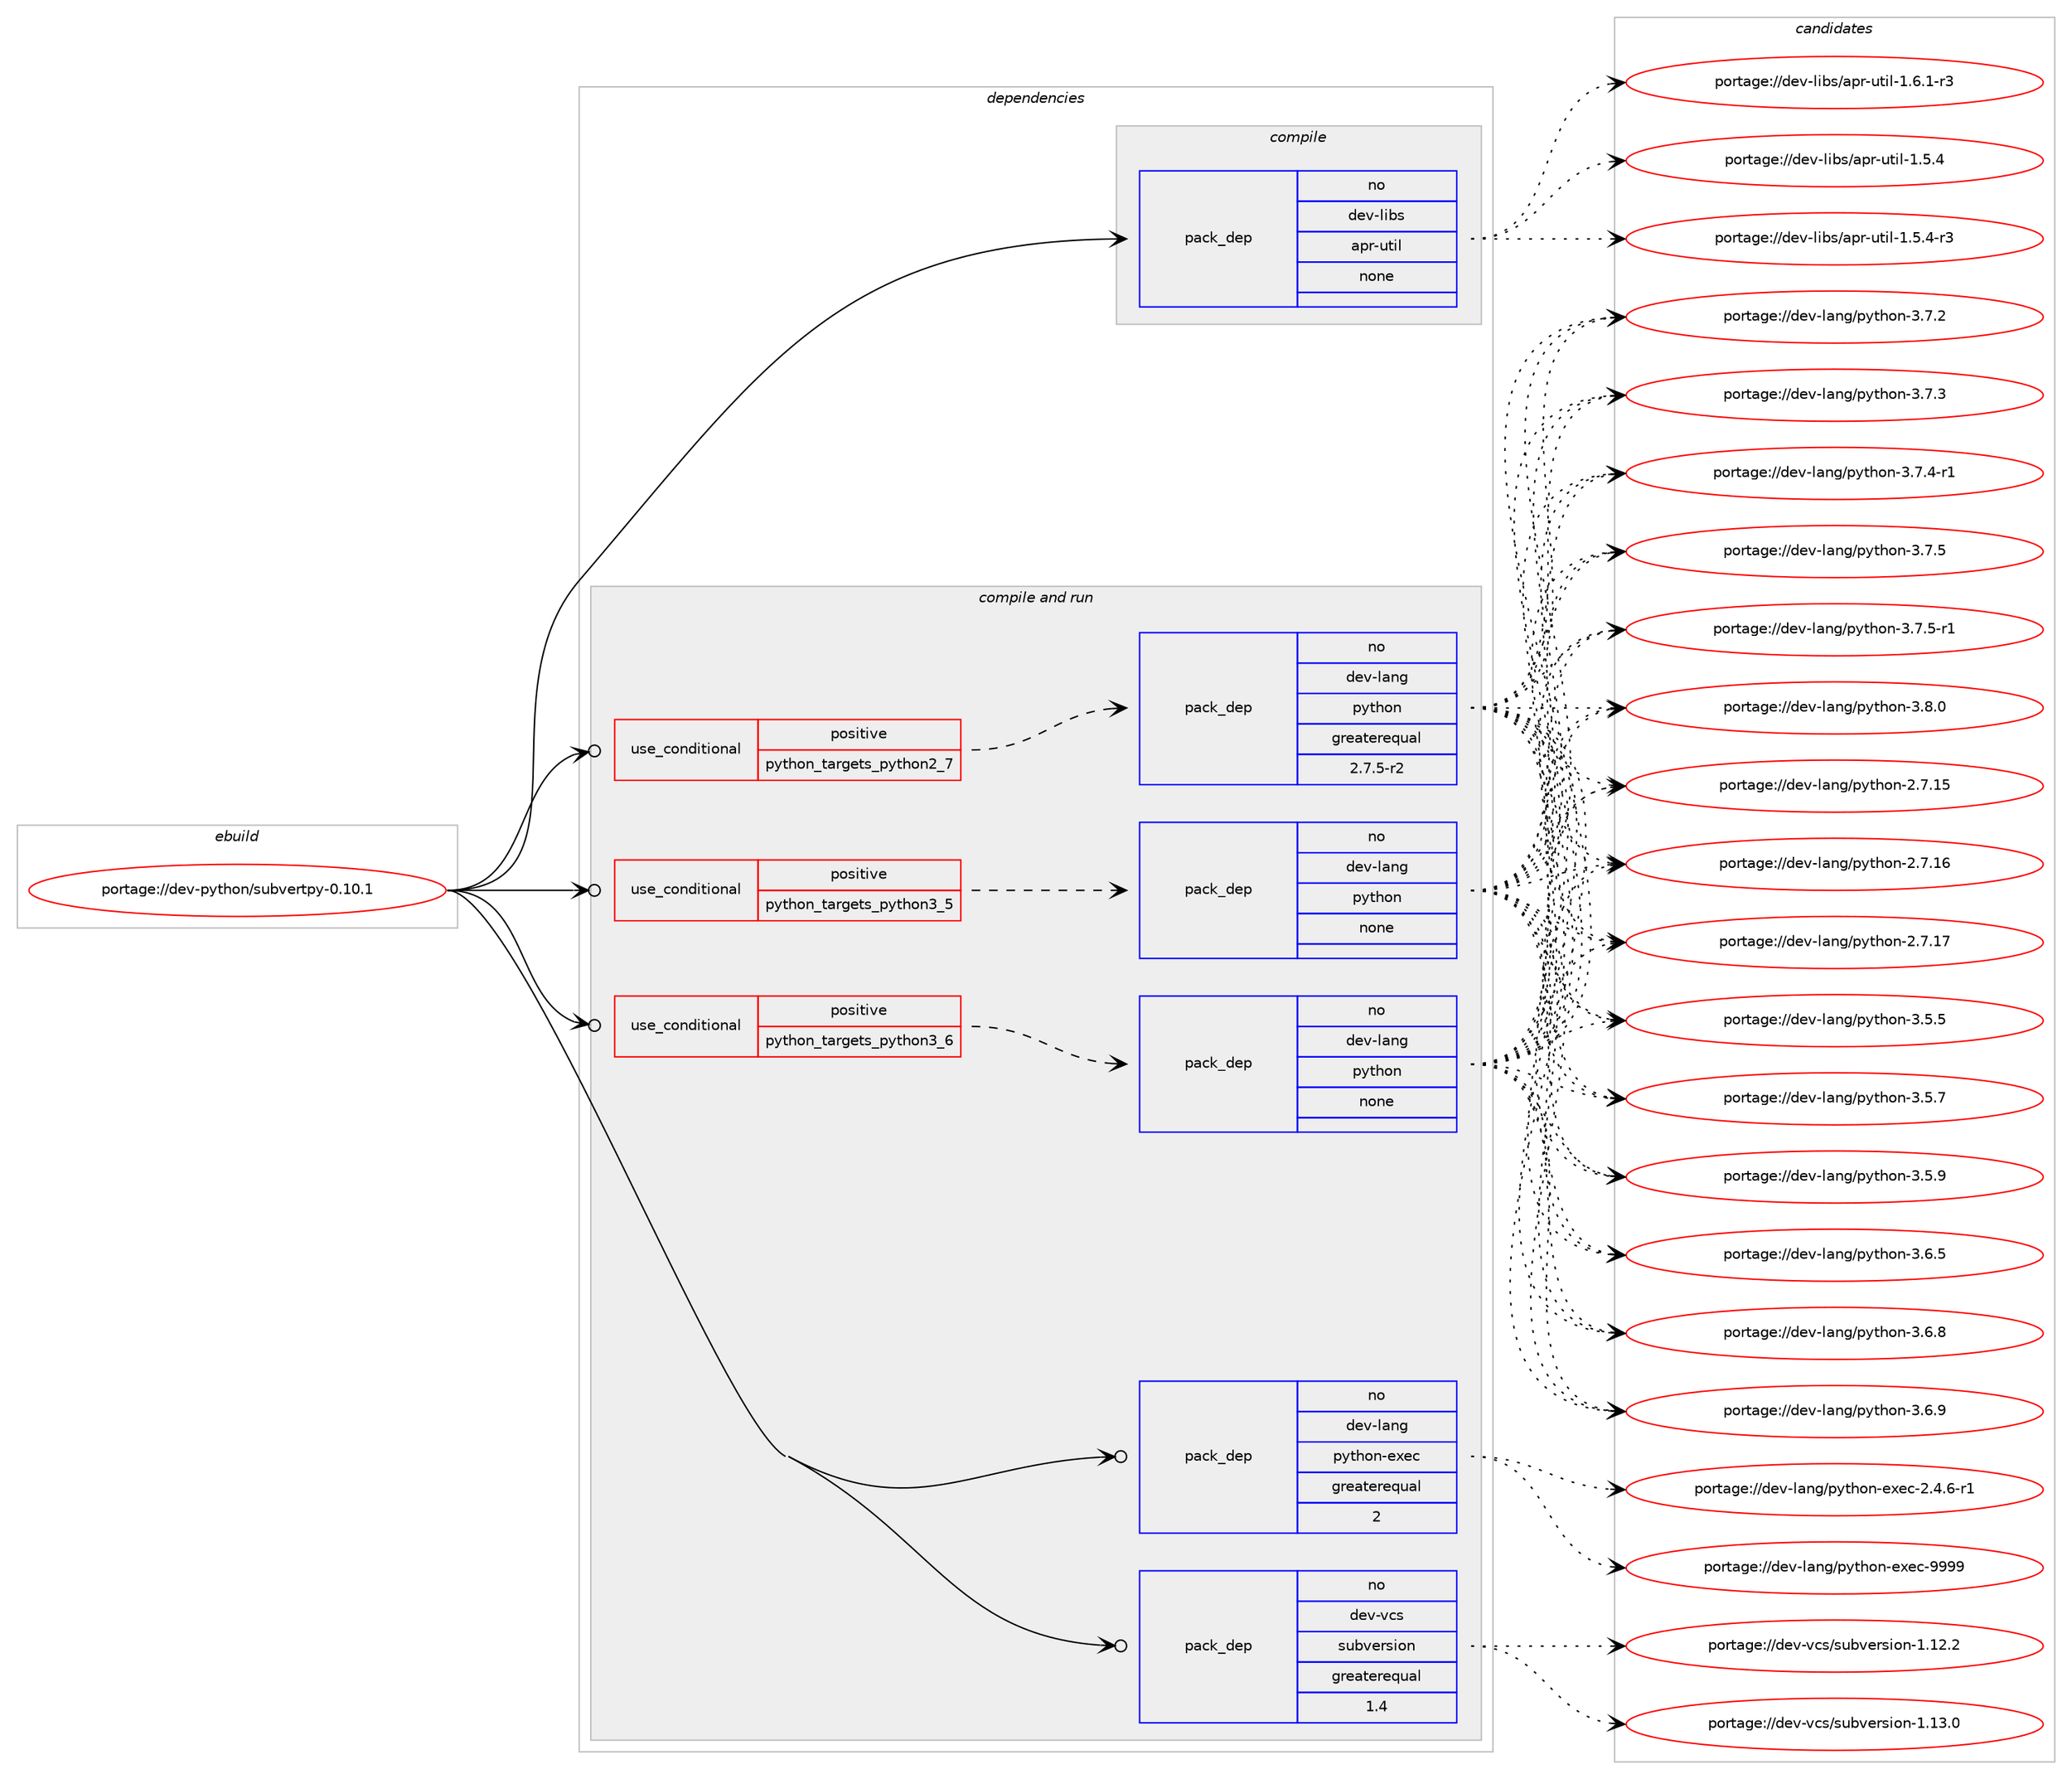digraph prolog {

# *************
# Graph options
# *************

newrank=true;
concentrate=true;
compound=true;
graph [rankdir=LR,fontname=Helvetica,fontsize=10,ranksep=1.5];#, ranksep=2.5, nodesep=0.2];
edge  [arrowhead=vee];
node  [fontname=Helvetica,fontsize=10];

# **********
# The ebuild
# **********

subgraph cluster_leftcol {
color=gray;
rank=same;
label=<<i>ebuild</i>>;
id [label="portage://dev-python/subvertpy-0.10.1", color=red, width=4, href="../dev-python/subvertpy-0.10.1.svg"];
}

# ****************
# The dependencies
# ****************

subgraph cluster_midcol {
color=gray;
label=<<i>dependencies</i>>;
subgraph cluster_compile {
fillcolor="#eeeeee";
style=filled;
label=<<i>compile</i>>;
subgraph pack131774 {
dependency174544 [label=<<TABLE BORDER="0" CELLBORDER="1" CELLSPACING="0" CELLPADDING="4" WIDTH="220"><TR><TD ROWSPAN="6" CELLPADDING="30">pack_dep</TD></TR><TR><TD WIDTH="110">no</TD></TR><TR><TD>dev-libs</TD></TR><TR><TD>apr-util</TD></TR><TR><TD>none</TD></TR><TR><TD></TD></TR></TABLE>>, shape=none, color=blue];
}
id:e -> dependency174544:w [weight=20,style="solid",arrowhead="vee"];
}
subgraph cluster_compileandrun {
fillcolor="#eeeeee";
style=filled;
label=<<i>compile and run</i>>;
subgraph cond39367 {
dependency174545 [label=<<TABLE BORDER="0" CELLBORDER="1" CELLSPACING="0" CELLPADDING="4"><TR><TD ROWSPAN="3" CELLPADDING="10">use_conditional</TD></TR><TR><TD>positive</TD></TR><TR><TD>python_targets_python2_7</TD></TR></TABLE>>, shape=none, color=red];
subgraph pack131775 {
dependency174546 [label=<<TABLE BORDER="0" CELLBORDER="1" CELLSPACING="0" CELLPADDING="4" WIDTH="220"><TR><TD ROWSPAN="6" CELLPADDING="30">pack_dep</TD></TR><TR><TD WIDTH="110">no</TD></TR><TR><TD>dev-lang</TD></TR><TR><TD>python</TD></TR><TR><TD>greaterequal</TD></TR><TR><TD>2.7.5-r2</TD></TR></TABLE>>, shape=none, color=blue];
}
dependency174545:e -> dependency174546:w [weight=20,style="dashed",arrowhead="vee"];
}
id:e -> dependency174545:w [weight=20,style="solid",arrowhead="odotvee"];
subgraph cond39368 {
dependency174547 [label=<<TABLE BORDER="0" CELLBORDER="1" CELLSPACING="0" CELLPADDING="4"><TR><TD ROWSPAN="3" CELLPADDING="10">use_conditional</TD></TR><TR><TD>positive</TD></TR><TR><TD>python_targets_python3_5</TD></TR></TABLE>>, shape=none, color=red];
subgraph pack131776 {
dependency174548 [label=<<TABLE BORDER="0" CELLBORDER="1" CELLSPACING="0" CELLPADDING="4" WIDTH="220"><TR><TD ROWSPAN="6" CELLPADDING="30">pack_dep</TD></TR><TR><TD WIDTH="110">no</TD></TR><TR><TD>dev-lang</TD></TR><TR><TD>python</TD></TR><TR><TD>none</TD></TR><TR><TD></TD></TR></TABLE>>, shape=none, color=blue];
}
dependency174547:e -> dependency174548:w [weight=20,style="dashed",arrowhead="vee"];
}
id:e -> dependency174547:w [weight=20,style="solid",arrowhead="odotvee"];
subgraph cond39369 {
dependency174549 [label=<<TABLE BORDER="0" CELLBORDER="1" CELLSPACING="0" CELLPADDING="4"><TR><TD ROWSPAN="3" CELLPADDING="10">use_conditional</TD></TR><TR><TD>positive</TD></TR><TR><TD>python_targets_python3_6</TD></TR></TABLE>>, shape=none, color=red];
subgraph pack131777 {
dependency174550 [label=<<TABLE BORDER="0" CELLBORDER="1" CELLSPACING="0" CELLPADDING="4" WIDTH="220"><TR><TD ROWSPAN="6" CELLPADDING="30">pack_dep</TD></TR><TR><TD WIDTH="110">no</TD></TR><TR><TD>dev-lang</TD></TR><TR><TD>python</TD></TR><TR><TD>none</TD></TR><TR><TD></TD></TR></TABLE>>, shape=none, color=blue];
}
dependency174549:e -> dependency174550:w [weight=20,style="dashed",arrowhead="vee"];
}
id:e -> dependency174549:w [weight=20,style="solid",arrowhead="odotvee"];
subgraph pack131778 {
dependency174551 [label=<<TABLE BORDER="0" CELLBORDER="1" CELLSPACING="0" CELLPADDING="4" WIDTH="220"><TR><TD ROWSPAN="6" CELLPADDING="30">pack_dep</TD></TR><TR><TD WIDTH="110">no</TD></TR><TR><TD>dev-lang</TD></TR><TR><TD>python-exec</TD></TR><TR><TD>greaterequal</TD></TR><TR><TD>2</TD></TR></TABLE>>, shape=none, color=blue];
}
id:e -> dependency174551:w [weight=20,style="solid",arrowhead="odotvee"];
subgraph pack131779 {
dependency174552 [label=<<TABLE BORDER="0" CELLBORDER="1" CELLSPACING="0" CELLPADDING="4" WIDTH="220"><TR><TD ROWSPAN="6" CELLPADDING="30">pack_dep</TD></TR><TR><TD WIDTH="110">no</TD></TR><TR><TD>dev-vcs</TD></TR><TR><TD>subversion</TD></TR><TR><TD>greaterequal</TD></TR><TR><TD>1.4</TD></TR></TABLE>>, shape=none, color=blue];
}
id:e -> dependency174552:w [weight=20,style="solid",arrowhead="odotvee"];
}
subgraph cluster_run {
fillcolor="#eeeeee";
style=filled;
label=<<i>run</i>>;
}
}

# **************
# The candidates
# **************

subgraph cluster_choices {
rank=same;
color=gray;
label=<<i>candidates</i>>;

subgraph choice131774 {
color=black;
nodesep=1;
choiceportage1001011184510810598115479711211445117116105108454946534652 [label="portage://dev-libs/apr-util-1.5.4", color=red, width=4,href="../dev-libs/apr-util-1.5.4.svg"];
choiceportage10010111845108105981154797112114451171161051084549465346524511451 [label="portage://dev-libs/apr-util-1.5.4-r3", color=red, width=4,href="../dev-libs/apr-util-1.5.4-r3.svg"];
choiceportage10010111845108105981154797112114451171161051084549465446494511451 [label="portage://dev-libs/apr-util-1.6.1-r3", color=red, width=4,href="../dev-libs/apr-util-1.6.1-r3.svg"];
dependency174544:e -> choiceportage1001011184510810598115479711211445117116105108454946534652:w [style=dotted,weight="100"];
dependency174544:e -> choiceportage10010111845108105981154797112114451171161051084549465346524511451:w [style=dotted,weight="100"];
dependency174544:e -> choiceportage10010111845108105981154797112114451171161051084549465446494511451:w [style=dotted,weight="100"];
}
subgraph choice131775 {
color=black;
nodesep=1;
choiceportage10010111845108971101034711212111610411111045504655464953 [label="portage://dev-lang/python-2.7.15", color=red, width=4,href="../dev-lang/python-2.7.15.svg"];
choiceportage10010111845108971101034711212111610411111045504655464954 [label="portage://dev-lang/python-2.7.16", color=red, width=4,href="../dev-lang/python-2.7.16.svg"];
choiceportage10010111845108971101034711212111610411111045504655464955 [label="portage://dev-lang/python-2.7.17", color=red, width=4,href="../dev-lang/python-2.7.17.svg"];
choiceportage100101118451089711010347112121116104111110455146534653 [label="portage://dev-lang/python-3.5.5", color=red, width=4,href="../dev-lang/python-3.5.5.svg"];
choiceportage100101118451089711010347112121116104111110455146534655 [label="portage://dev-lang/python-3.5.7", color=red, width=4,href="../dev-lang/python-3.5.7.svg"];
choiceportage100101118451089711010347112121116104111110455146534657 [label="portage://dev-lang/python-3.5.9", color=red, width=4,href="../dev-lang/python-3.5.9.svg"];
choiceportage100101118451089711010347112121116104111110455146544653 [label="portage://dev-lang/python-3.6.5", color=red, width=4,href="../dev-lang/python-3.6.5.svg"];
choiceportage100101118451089711010347112121116104111110455146544656 [label="portage://dev-lang/python-3.6.8", color=red, width=4,href="../dev-lang/python-3.6.8.svg"];
choiceportage100101118451089711010347112121116104111110455146544657 [label="portage://dev-lang/python-3.6.9", color=red, width=4,href="../dev-lang/python-3.6.9.svg"];
choiceportage100101118451089711010347112121116104111110455146554650 [label="portage://dev-lang/python-3.7.2", color=red, width=4,href="../dev-lang/python-3.7.2.svg"];
choiceportage100101118451089711010347112121116104111110455146554651 [label="portage://dev-lang/python-3.7.3", color=red, width=4,href="../dev-lang/python-3.7.3.svg"];
choiceportage1001011184510897110103471121211161041111104551465546524511449 [label="portage://dev-lang/python-3.7.4-r1", color=red, width=4,href="../dev-lang/python-3.7.4-r1.svg"];
choiceportage100101118451089711010347112121116104111110455146554653 [label="portage://dev-lang/python-3.7.5", color=red, width=4,href="../dev-lang/python-3.7.5.svg"];
choiceportage1001011184510897110103471121211161041111104551465546534511449 [label="portage://dev-lang/python-3.7.5-r1", color=red, width=4,href="../dev-lang/python-3.7.5-r1.svg"];
choiceportage100101118451089711010347112121116104111110455146564648 [label="portage://dev-lang/python-3.8.0", color=red, width=4,href="../dev-lang/python-3.8.0.svg"];
dependency174546:e -> choiceportage10010111845108971101034711212111610411111045504655464953:w [style=dotted,weight="100"];
dependency174546:e -> choiceportage10010111845108971101034711212111610411111045504655464954:w [style=dotted,weight="100"];
dependency174546:e -> choiceportage10010111845108971101034711212111610411111045504655464955:w [style=dotted,weight="100"];
dependency174546:e -> choiceportage100101118451089711010347112121116104111110455146534653:w [style=dotted,weight="100"];
dependency174546:e -> choiceportage100101118451089711010347112121116104111110455146534655:w [style=dotted,weight="100"];
dependency174546:e -> choiceportage100101118451089711010347112121116104111110455146534657:w [style=dotted,weight="100"];
dependency174546:e -> choiceportage100101118451089711010347112121116104111110455146544653:w [style=dotted,weight="100"];
dependency174546:e -> choiceportage100101118451089711010347112121116104111110455146544656:w [style=dotted,weight="100"];
dependency174546:e -> choiceportage100101118451089711010347112121116104111110455146544657:w [style=dotted,weight="100"];
dependency174546:e -> choiceportage100101118451089711010347112121116104111110455146554650:w [style=dotted,weight="100"];
dependency174546:e -> choiceportage100101118451089711010347112121116104111110455146554651:w [style=dotted,weight="100"];
dependency174546:e -> choiceportage1001011184510897110103471121211161041111104551465546524511449:w [style=dotted,weight="100"];
dependency174546:e -> choiceportage100101118451089711010347112121116104111110455146554653:w [style=dotted,weight="100"];
dependency174546:e -> choiceportage1001011184510897110103471121211161041111104551465546534511449:w [style=dotted,weight="100"];
dependency174546:e -> choiceportage100101118451089711010347112121116104111110455146564648:w [style=dotted,weight="100"];
}
subgraph choice131776 {
color=black;
nodesep=1;
choiceportage10010111845108971101034711212111610411111045504655464953 [label="portage://dev-lang/python-2.7.15", color=red, width=4,href="../dev-lang/python-2.7.15.svg"];
choiceportage10010111845108971101034711212111610411111045504655464954 [label="portage://dev-lang/python-2.7.16", color=red, width=4,href="../dev-lang/python-2.7.16.svg"];
choiceportage10010111845108971101034711212111610411111045504655464955 [label="portage://dev-lang/python-2.7.17", color=red, width=4,href="../dev-lang/python-2.7.17.svg"];
choiceportage100101118451089711010347112121116104111110455146534653 [label="portage://dev-lang/python-3.5.5", color=red, width=4,href="../dev-lang/python-3.5.5.svg"];
choiceportage100101118451089711010347112121116104111110455146534655 [label="portage://dev-lang/python-3.5.7", color=red, width=4,href="../dev-lang/python-3.5.7.svg"];
choiceportage100101118451089711010347112121116104111110455146534657 [label="portage://dev-lang/python-3.5.9", color=red, width=4,href="../dev-lang/python-3.5.9.svg"];
choiceportage100101118451089711010347112121116104111110455146544653 [label="portage://dev-lang/python-3.6.5", color=red, width=4,href="../dev-lang/python-3.6.5.svg"];
choiceportage100101118451089711010347112121116104111110455146544656 [label="portage://dev-lang/python-3.6.8", color=red, width=4,href="../dev-lang/python-3.6.8.svg"];
choiceportage100101118451089711010347112121116104111110455146544657 [label="portage://dev-lang/python-3.6.9", color=red, width=4,href="../dev-lang/python-3.6.9.svg"];
choiceportage100101118451089711010347112121116104111110455146554650 [label="portage://dev-lang/python-3.7.2", color=red, width=4,href="../dev-lang/python-3.7.2.svg"];
choiceportage100101118451089711010347112121116104111110455146554651 [label="portage://dev-lang/python-3.7.3", color=red, width=4,href="../dev-lang/python-3.7.3.svg"];
choiceportage1001011184510897110103471121211161041111104551465546524511449 [label="portage://dev-lang/python-3.7.4-r1", color=red, width=4,href="../dev-lang/python-3.7.4-r1.svg"];
choiceportage100101118451089711010347112121116104111110455146554653 [label="portage://dev-lang/python-3.7.5", color=red, width=4,href="../dev-lang/python-3.7.5.svg"];
choiceportage1001011184510897110103471121211161041111104551465546534511449 [label="portage://dev-lang/python-3.7.5-r1", color=red, width=4,href="../dev-lang/python-3.7.5-r1.svg"];
choiceportage100101118451089711010347112121116104111110455146564648 [label="portage://dev-lang/python-3.8.0", color=red, width=4,href="../dev-lang/python-3.8.0.svg"];
dependency174548:e -> choiceportage10010111845108971101034711212111610411111045504655464953:w [style=dotted,weight="100"];
dependency174548:e -> choiceportage10010111845108971101034711212111610411111045504655464954:w [style=dotted,weight="100"];
dependency174548:e -> choiceportage10010111845108971101034711212111610411111045504655464955:w [style=dotted,weight="100"];
dependency174548:e -> choiceportage100101118451089711010347112121116104111110455146534653:w [style=dotted,weight="100"];
dependency174548:e -> choiceportage100101118451089711010347112121116104111110455146534655:w [style=dotted,weight="100"];
dependency174548:e -> choiceportage100101118451089711010347112121116104111110455146534657:w [style=dotted,weight="100"];
dependency174548:e -> choiceportage100101118451089711010347112121116104111110455146544653:w [style=dotted,weight="100"];
dependency174548:e -> choiceportage100101118451089711010347112121116104111110455146544656:w [style=dotted,weight="100"];
dependency174548:e -> choiceportage100101118451089711010347112121116104111110455146544657:w [style=dotted,weight="100"];
dependency174548:e -> choiceportage100101118451089711010347112121116104111110455146554650:w [style=dotted,weight="100"];
dependency174548:e -> choiceportage100101118451089711010347112121116104111110455146554651:w [style=dotted,weight="100"];
dependency174548:e -> choiceportage1001011184510897110103471121211161041111104551465546524511449:w [style=dotted,weight="100"];
dependency174548:e -> choiceportage100101118451089711010347112121116104111110455146554653:w [style=dotted,weight="100"];
dependency174548:e -> choiceportage1001011184510897110103471121211161041111104551465546534511449:w [style=dotted,weight="100"];
dependency174548:e -> choiceportage100101118451089711010347112121116104111110455146564648:w [style=dotted,weight="100"];
}
subgraph choice131777 {
color=black;
nodesep=1;
choiceportage10010111845108971101034711212111610411111045504655464953 [label="portage://dev-lang/python-2.7.15", color=red, width=4,href="../dev-lang/python-2.7.15.svg"];
choiceportage10010111845108971101034711212111610411111045504655464954 [label="portage://dev-lang/python-2.7.16", color=red, width=4,href="../dev-lang/python-2.7.16.svg"];
choiceportage10010111845108971101034711212111610411111045504655464955 [label="portage://dev-lang/python-2.7.17", color=red, width=4,href="../dev-lang/python-2.7.17.svg"];
choiceportage100101118451089711010347112121116104111110455146534653 [label="portage://dev-lang/python-3.5.5", color=red, width=4,href="../dev-lang/python-3.5.5.svg"];
choiceportage100101118451089711010347112121116104111110455146534655 [label="portage://dev-lang/python-3.5.7", color=red, width=4,href="../dev-lang/python-3.5.7.svg"];
choiceportage100101118451089711010347112121116104111110455146534657 [label="portage://dev-lang/python-3.5.9", color=red, width=4,href="../dev-lang/python-3.5.9.svg"];
choiceportage100101118451089711010347112121116104111110455146544653 [label="portage://dev-lang/python-3.6.5", color=red, width=4,href="../dev-lang/python-3.6.5.svg"];
choiceportage100101118451089711010347112121116104111110455146544656 [label="portage://dev-lang/python-3.6.8", color=red, width=4,href="../dev-lang/python-3.6.8.svg"];
choiceportage100101118451089711010347112121116104111110455146544657 [label="portage://dev-lang/python-3.6.9", color=red, width=4,href="../dev-lang/python-3.6.9.svg"];
choiceportage100101118451089711010347112121116104111110455146554650 [label="portage://dev-lang/python-3.7.2", color=red, width=4,href="../dev-lang/python-3.7.2.svg"];
choiceportage100101118451089711010347112121116104111110455146554651 [label="portage://dev-lang/python-3.7.3", color=red, width=4,href="../dev-lang/python-3.7.3.svg"];
choiceportage1001011184510897110103471121211161041111104551465546524511449 [label="portage://dev-lang/python-3.7.4-r1", color=red, width=4,href="../dev-lang/python-3.7.4-r1.svg"];
choiceportage100101118451089711010347112121116104111110455146554653 [label="portage://dev-lang/python-3.7.5", color=red, width=4,href="../dev-lang/python-3.7.5.svg"];
choiceportage1001011184510897110103471121211161041111104551465546534511449 [label="portage://dev-lang/python-3.7.5-r1", color=red, width=4,href="../dev-lang/python-3.7.5-r1.svg"];
choiceportage100101118451089711010347112121116104111110455146564648 [label="portage://dev-lang/python-3.8.0", color=red, width=4,href="../dev-lang/python-3.8.0.svg"];
dependency174550:e -> choiceportage10010111845108971101034711212111610411111045504655464953:w [style=dotted,weight="100"];
dependency174550:e -> choiceportage10010111845108971101034711212111610411111045504655464954:w [style=dotted,weight="100"];
dependency174550:e -> choiceportage10010111845108971101034711212111610411111045504655464955:w [style=dotted,weight="100"];
dependency174550:e -> choiceportage100101118451089711010347112121116104111110455146534653:w [style=dotted,weight="100"];
dependency174550:e -> choiceportage100101118451089711010347112121116104111110455146534655:w [style=dotted,weight="100"];
dependency174550:e -> choiceportage100101118451089711010347112121116104111110455146534657:w [style=dotted,weight="100"];
dependency174550:e -> choiceportage100101118451089711010347112121116104111110455146544653:w [style=dotted,weight="100"];
dependency174550:e -> choiceportage100101118451089711010347112121116104111110455146544656:w [style=dotted,weight="100"];
dependency174550:e -> choiceportage100101118451089711010347112121116104111110455146544657:w [style=dotted,weight="100"];
dependency174550:e -> choiceportage100101118451089711010347112121116104111110455146554650:w [style=dotted,weight="100"];
dependency174550:e -> choiceportage100101118451089711010347112121116104111110455146554651:w [style=dotted,weight="100"];
dependency174550:e -> choiceportage1001011184510897110103471121211161041111104551465546524511449:w [style=dotted,weight="100"];
dependency174550:e -> choiceportage100101118451089711010347112121116104111110455146554653:w [style=dotted,weight="100"];
dependency174550:e -> choiceportage1001011184510897110103471121211161041111104551465546534511449:w [style=dotted,weight="100"];
dependency174550:e -> choiceportage100101118451089711010347112121116104111110455146564648:w [style=dotted,weight="100"];
}
subgraph choice131778 {
color=black;
nodesep=1;
choiceportage10010111845108971101034711212111610411111045101120101994550465246544511449 [label="portage://dev-lang/python-exec-2.4.6-r1", color=red, width=4,href="../dev-lang/python-exec-2.4.6-r1.svg"];
choiceportage10010111845108971101034711212111610411111045101120101994557575757 [label="portage://dev-lang/python-exec-9999", color=red, width=4,href="../dev-lang/python-exec-9999.svg"];
dependency174551:e -> choiceportage10010111845108971101034711212111610411111045101120101994550465246544511449:w [style=dotted,weight="100"];
dependency174551:e -> choiceportage10010111845108971101034711212111610411111045101120101994557575757:w [style=dotted,weight="100"];
}
subgraph choice131779 {
color=black;
nodesep=1;
choiceportage1001011184511899115471151179811810111411510511111045494649504650 [label="portage://dev-vcs/subversion-1.12.2", color=red, width=4,href="../dev-vcs/subversion-1.12.2.svg"];
choiceportage1001011184511899115471151179811810111411510511111045494649514648 [label="portage://dev-vcs/subversion-1.13.0", color=red, width=4,href="../dev-vcs/subversion-1.13.0.svg"];
dependency174552:e -> choiceportage1001011184511899115471151179811810111411510511111045494649504650:w [style=dotted,weight="100"];
dependency174552:e -> choiceportage1001011184511899115471151179811810111411510511111045494649514648:w [style=dotted,weight="100"];
}
}

}
